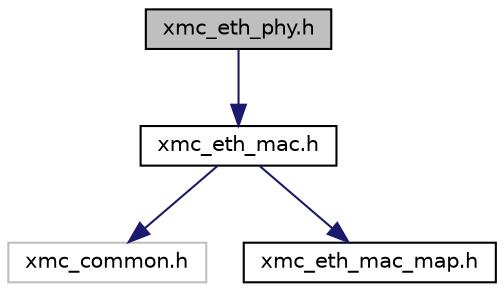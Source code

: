 digraph "xmc_eth_phy.h"
{
  edge [fontname="Helvetica",fontsize="10",labelfontname="Helvetica",labelfontsize="10"];
  node [fontname="Helvetica",fontsize="10",shape=record];
  Node1 [label="xmc_eth_phy.h",height=0.2,width=0.4,color="black", fillcolor="grey75", style="filled", fontcolor="black"];
  Node1 -> Node2 [color="midnightblue",fontsize="10",style="solid",fontname="Helvetica"];
  Node2 [label="xmc_eth_mac.h",height=0.2,width=0.4,color="black", fillcolor="white", style="filled",URL="$xmc__eth__mac_8h.html"];
  Node2 -> Node3 [color="midnightblue",fontsize="10",style="solid",fontname="Helvetica"];
  Node3 [label="xmc_common.h",height=0.2,width=0.4,color="grey75", fillcolor="white", style="filled"];
  Node2 -> Node4 [color="midnightblue",fontsize="10",style="solid",fontname="Helvetica"];
  Node4 [label="xmc_eth_mac_map.h",height=0.2,width=0.4,color="black", fillcolor="white", style="filled",URL="$xmc__eth__mac__map_8h.html"];
}
